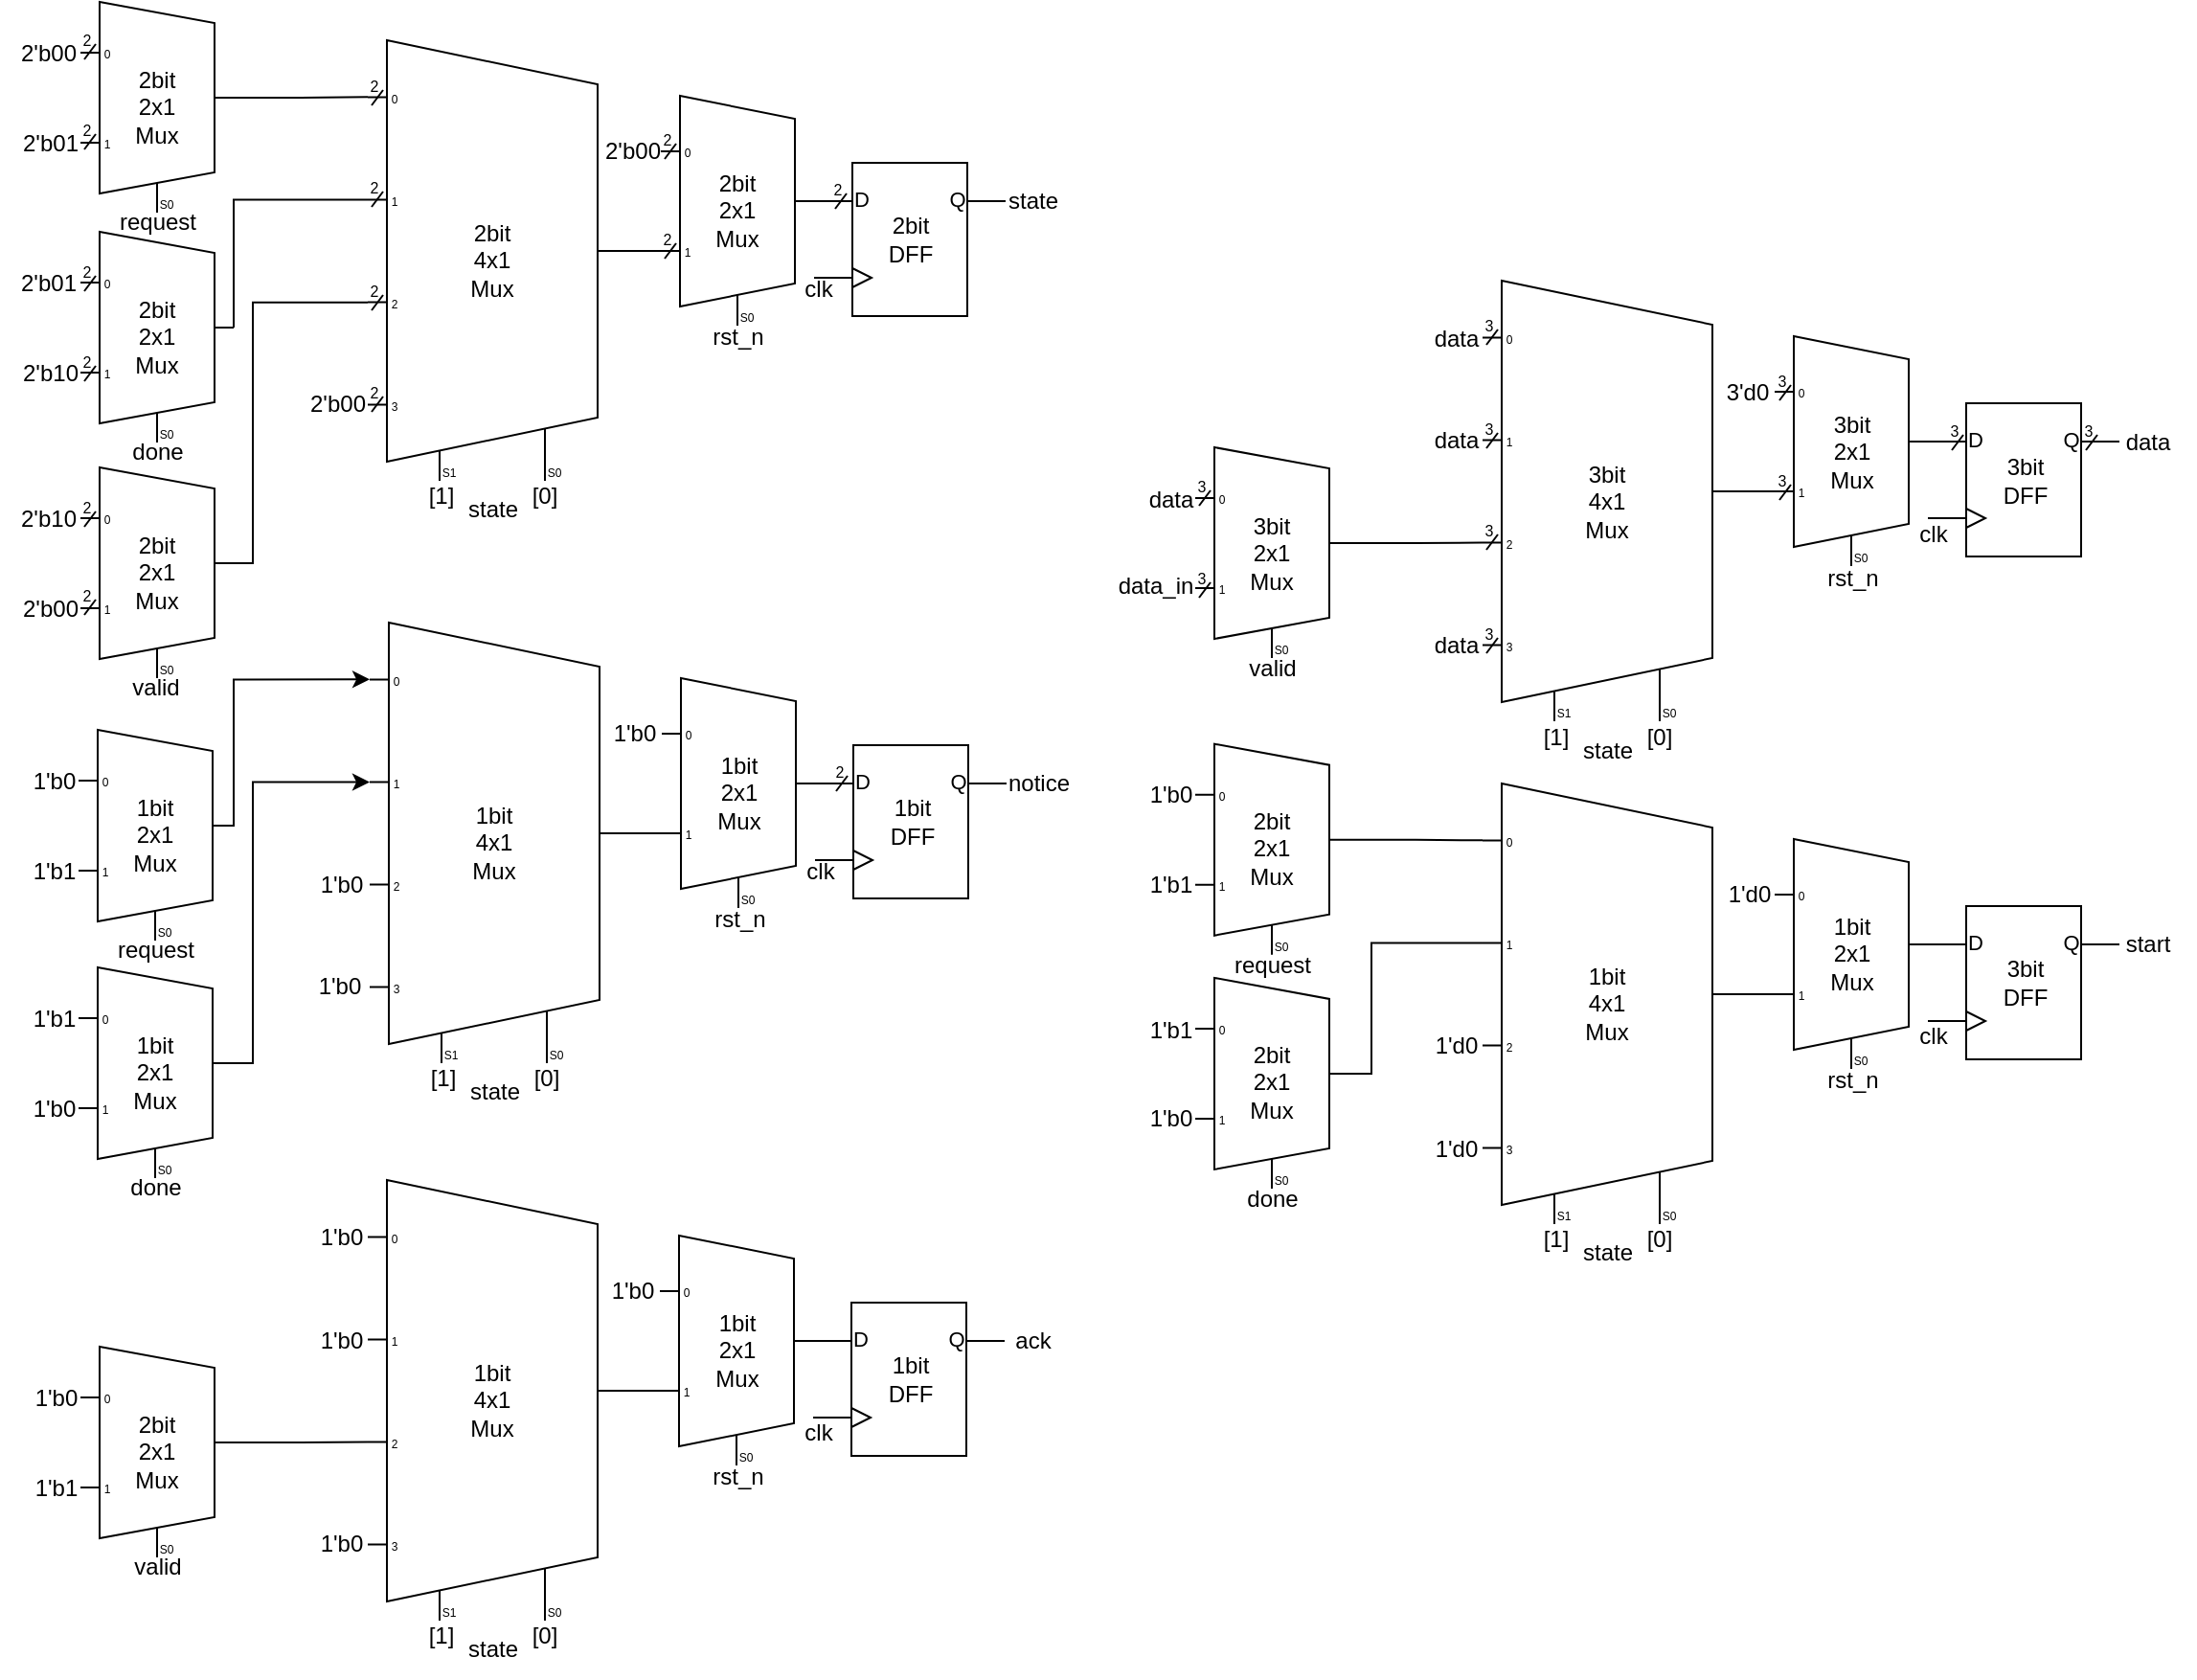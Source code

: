 <mxfile version="24.7.17">
  <diagram name="Page-1" id="IQtUWz2EJgx2wv_o895M">
    <mxGraphModel dx="1434" dy="854" grid="1" gridSize="10" guides="1" tooltips="1" connect="1" arrows="1" fold="1" page="1" pageScale="1" pageWidth="1169" pageHeight="827" math="0" shadow="0">
      <root>
        <mxCell id="0" />
        <mxCell id="1" parent="0" />
        <mxCell id="2OX0B22kOYD27q_Sf0gM-18" value="2bit&lt;div&gt;4x1&lt;/div&gt;&lt;div&gt;Mux&lt;/div&gt;" style="shadow=0;dashed=0;align=center;html=1;strokeWidth=1;shape=mxgraph.electrical.abstract.mux2;whiteSpace=wrap;selectorPins=2;" parent="1" vertex="1">
          <mxGeometry x="350" y="650" width="130" height="230" as="geometry" />
        </mxCell>
        <mxCell id="2OX0B22kOYD27q_Sf0gM-19" value="state" style="text;html=1;align=center;verticalAlign=middle;resizable=0;points=[];autosize=1;strokeColor=none;fillColor=none;" parent="1" vertex="1">
          <mxGeometry x="390" y="880" width="50" height="30" as="geometry" />
        </mxCell>
        <mxCell id="2OX0B22kOYD27q_Sf0gM-20" value="[0]" style="text;html=1;align=center;verticalAlign=middle;resizable=0;points=[];autosize=1;strokeColor=none;fillColor=none;" parent="1" vertex="1">
          <mxGeometry x="422" y="873" width="40" height="30" as="geometry" />
        </mxCell>
        <mxCell id="2OX0B22kOYD27q_Sf0gM-21" value="[1]" style="text;html=1;align=center;verticalAlign=middle;resizable=0;points=[];autosize=1;strokeColor=none;fillColor=none;" parent="1" vertex="1">
          <mxGeometry x="368" y="873" width="40" height="30" as="geometry" />
        </mxCell>
        <mxCell id="2OX0B22kOYD27q_Sf0gM-24" value="2bit&lt;div&gt;2x1&lt;/div&gt;&lt;div&gt;Mux&lt;/div&gt;" style="shadow=0;dashed=0;align=center;html=1;strokeWidth=1;shape=mxgraph.electrical.abstract.mux2;whiteSpace=wrap;selectorPins=1;" parent="1" vertex="1">
          <mxGeometry x="200" y="630" width="80" height="110" as="geometry" />
        </mxCell>
        <mxCell id="2OX0B22kOYD27q_Sf0gM-25" style="edgeStyle=orthogonalEdgeStyle;rounded=0;orthogonalLoop=1;jettySize=auto;html=1;exitX=1;exitY=0.5;exitDx=0;exitDy=-5;exitPerimeter=0;entryX=0;entryY=0.116;entryDx=0;entryDy=3;entryPerimeter=0;endArrow=none;endFill=0;" parent="1" source="2OX0B22kOYD27q_Sf0gM-24" target="2OX0B22kOYD27q_Sf0gM-18" edge="1">
          <mxGeometry relative="1" as="geometry" />
        </mxCell>
        <mxCell id="2OX0B22kOYD27q_Sf0gM-26" value="2&#39;b00" style="text;html=1;align=center;verticalAlign=middle;resizable=0;points=[];autosize=1;strokeColor=none;fillColor=none;" parent="1" vertex="1">
          <mxGeometry x="158" y="642" width="50" height="30" as="geometry" />
        </mxCell>
        <mxCell id="2OX0B22kOYD27q_Sf0gM-27" value="request" style="text;html=1;align=center;verticalAlign=middle;resizable=0;points=[];autosize=1;strokeColor=none;fillColor=none;" parent="1" vertex="1">
          <mxGeometry x="210" y="730" width="60" height="30" as="geometry" />
        </mxCell>
        <mxCell id="2OX0B22kOYD27q_Sf0gM-28" value="2&#39;b01" style="text;html=1;align=center;verticalAlign=middle;resizable=0;points=[];autosize=1;strokeColor=none;fillColor=none;" parent="1" vertex="1">
          <mxGeometry x="159" y="689" width="50" height="30" as="geometry" />
        </mxCell>
        <mxCell id="2OX0B22kOYD27q_Sf0gM-29" value="2&#39;b00" style="text;html=1;align=center;verticalAlign=middle;resizable=0;points=[];autosize=1;strokeColor=none;fillColor=none;" parent="1" vertex="1">
          <mxGeometry x="309" y="825" width="50" height="30" as="geometry" />
        </mxCell>
        <mxCell id="2OX0B22kOYD27q_Sf0gM-30" value="2bit&lt;div&gt;2x1&lt;/div&gt;&lt;div&gt;Mux&lt;/div&gt;" style="shadow=0;dashed=0;align=center;html=1;strokeWidth=1;shape=mxgraph.electrical.abstract.mux2;whiteSpace=wrap;selectorPins=1;" parent="1" vertex="1">
          <mxGeometry x="200" y="750" width="80" height="110" as="geometry" />
        </mxCell>
        <mxCell id="2OX0B22kOYD27q_Sf0gM-31" value="2&#39;b01" style="text;html=1;align=center;verticalAlign=middle;resizable=0;points=[];autosize=1;strokeColor=none;fillColor=none;" parent="1" vertex="1">
          <mxGeometry x="158" y="762" width="50" height="30" as="geometry" />
        </mxCell>
        <mxCell id="2OX0B22kOYD27q_Sf0gM-32" value="done" style="text;html=1;align=center;verticalAlign=middle;resizable=0;points=[];autosize=1;strokeColor=none;fillColor=none;" parent="1" vertex="1">
          <mxGeometry x="215" y="850" width="50" height="30" as="geometry" />
        </mxCell>
        <mxCell id="2OX0B22kOYD27q_Sf0gM-33" value="2&#39;b10" style="text;html=1;align=center;verticalAlign=middle;resizable=0;points=[];autosize=1;strokeColor=none;fillColor=none;" parent="1" vertex="1">
          <mxGeometry x="159" y="809" width="50" height="30" as="geometry" />
        </mxCell>
        <mxCell id="2OX0B22kOYD27q_Sf0gM-34" value="2bit&lt;div&gt;2x1&lt;/div&gt;&lt;div&gt;Mux&lt;/div&gt;" style="shadow=0;dashed=0;align=center;html=1;strokeWidth=1;shape=mxgraph.electrical.abstract.mux2;whiteSpace=wrap;selectorPins=1;" parent="1" vertex="1">
          <mxGeometry x="200" y="873" width="80" height="110" as="geometry" />
        </mxCell>
        <mxCell id="2OX0B22kOYD27q_Sf0gM-35" value="2&#39;b10" style="text;html=1;align=center;verticalAlign=middle;resizable=0;points=[];autosize=1;strokeColor=none;fillColor=none;" parent="1" vertex="1">
          <mxGeometry x="158" y="885" width="50" height="30" as="geometry" />
        </mxCell>
        <mxCell id="2OX0B22kOYD27q_Sf0gM-36" value="valid" style="text;html=1;align=center;verticalAlign=middle;resizable=0;points=[];autosize=1;strokeColor=none;fillColor=none;" parent="1" vertex="1">
          <mxGeometry x="214" y="973" width="50" height="30" as="geometry" />
        </mxCell>
        <mxCell id="2OX0B22kOYD27q_Sf0gM-37" value="2&#39;b00" style="text;html=1;align=center;verticalAlign=middle;resizable=0;points=[];autosize=1;strokeColor=none;fillColor=none;" parent="1" vertex="1">
          <mxGeometry x="159" y="932" width="50" height="30" as="geometry" />
        </mxCell>
        <mxCell id="2OX0B22kOYD27q_Sf0gM-38" style="edgeStyle=orthogonalEdgeStyle;rounded=0;orthogonalLoop=1;jettySize=auto;html=1;exitX=1;exitY=0.5;exitDx=0;exitDy=-5;exitPerimeter=0;entryX=0;entryY=0.582;entryDx=0;entryDy=3;entryPerimeter=0;endArrow=none;endFill=0;" parent="1" source="2OX0B22kOYD27q_Sf0gM-34" target="2OX0B22kOYD27q_Sf0gM-18" edge="1">
          <mxGeometry relative="1" as="geometry">
            <Array as="points">
              <mxPoint x="290" y="923" />
              <mxPoint x="290" y="787" />
            </Array>
          </mxGeometry>
        </mxCell>
        <mxCell id="2OX0B22kOYD27q_Sf0gM-39" style="edgeStyle=orthogonalEdgeStyle;rounded=0;orthogonalLoop=1;jettySize=auto;html=1;exitX=1;exitY=0.5;exitDx=0;exitDy=-5;exitPerimeter=0;entryX=0;entryY=0.349;entryDx=0;entryDy=3;entryPerimeter=0;endArrow=none;endFill=0;" parent="1" source="2OX0B22kOYD27q_Sf0gM-30" target="2OX0B22kOYD27q_Sf0gM-18" edge="1">
          <mxGeometry relative="1" as="geometry">
            <Array as="points">
              <mxPoint x="280" y="733" />
            </Array>
          </mxGeometry>
        </mxCell>
        <mxCell id="2OX0B22kOYD27q_Sf0gM-40" value="2bit&lt;div&gt;2x1&lt;/div&gt;&lt;div&gt;Mux&lt;/div&gt;" style="shadow=0;dashed=0;align=center;html=1;strokeWidth=1;shape=mxgraph.electrical.abstract.mux2;whiteSpace=wrap;" parent="1" vertex="1">
          <mxGeometry x="503" y="679" width="80" height="120" as="geometry" />
        </mxCell>
        <mxCell id="2OX0B22kOYD27q_Sf0gM-42" value="2&#39;b00" style="text;html=1;align=center;verticalAlign=middle;resizable=0;points=[];autosize=1;strokeColor=none;fillColor=none;" parent="1" vertex="1">
          <mxGeometry x="463" y="693" width="50" height="30" as="geometry" />
        </mxCell>
        <mxCell id="2OX0B22kOYD27q_Sf0gM-43" value="rst_n" style="text;html=1;align=center;verticalAlign=middle;resizable=0;points=[];autosize=1;strokeColor=none;fillColor=none;" parent="1" vertex="1">
          <mxGeometry x="518" y="790" width="50" height="30" as="geometry" />
        </mxCell>
        <mxCell id="2OX0B22kOYD27q_Sf0gM-44" value="state" style="text;html=1;align=center;verticalAlign=middle;resizable=0;points=[];autosize=1;strokeColor=none;fillColor=none;" parent="1" vertex="1">
          <mxGeometry x="672" y="719" width="50" height="30" as="geometry" />
        </mxCell>
        <mxCell id="2OX0B22kOYD27q_Sf0gM-45" style="edgeStyle=orthogonalEdgeStyle;rounded=0;orthogonalLoop=1;jettySize=auto;html=1;exitX=1;exitY=0.5;exitDx=0;exitDy=-5;exitPerimeter=0;entryX=0;entryY=0.65;entryDx=0;entryDy=3;entryPerimeter=0;endArrow=none;endFill=0;" parent="1" source="2OX0B22kOYD27q_Sf0gM-18" target="2OX0B22kOYD27q_Sf0gM-40" edge="1">
          <mxGeometry relative="1" as="geometry" />
        </mxCell>
        <mxCell id="2OX0B22kOYD27q_Sf0gM-48" value="" style="group" parent="1" vertex="1" connectable="0">
          <mxGeometry x="188" y="634" width="30" height="30" as="geometry" />
        </mxCell>
        <mxCell id="2OX0B22kOYD27q_Sf0gM-46" value="" style="endArrow=none;html=1;rounded=0;" parent="2OX0B22kOYD27q_Sf0gM-48" edge="1">
          <mxGeometry width="50" height="50" relative="1" as="geometry">
            <mxPoint x="14" y="26" as="sourcePoint" />
            <mxPoint x="20" y="18" as="targetPoint" />
          </mxGeometry>
        </mxCell>
        <mxCell id="2OX0B22kOYD27q_Sf0gM-47" value="&lt;font style=&quot;font-size: 8px;&quot;&gt;2&lt;/font&gt;" style="text;html=1;align=center;verticalAlign=middle;resizable=1;points=[];autosize=1;strokeColor=none;fillColor=none;movable=1;rotatable=1;deletable=1;editable=1;locked=0;connectable=1;" parent="2OX0B22kOYD27q_Sf0gM-48" vertex="1">
          <mxGeometry width="30" height="30" as="geometry" />
        </mxCell>
        <mxCell id="2OX0B22kOYD27q_Sf0gM-49" value="" style="group" parent="1" vertex="1" connectable="0">
          <mxGeometry x="188" y="681" width="30" height="30" as="geometry" />
        </mxCell>
        <mxCell id="2OX0B22kOYD27q_Sf0gM-50" value="" style="endArrow=none;html=1;rounded=0;" parent="2OX0B22kOYD27q_Sf0gM-49" edge="1">
          <mxGeometry width="50" height="50" relative="1" as="geometry">
            <mxPoint x="14" y="26" as="sourcePoint" />
            <mxPoint x="20" y="18" as="targetPoint" />
          </mxGeometry>
        </mxCell>
        <mxCell id="2OX0B22kOYD27q_Sf0gM-51" value="&lt;font style=&quot;font-size: 8px;&quot;&gt;2&lt;/font&gt;" style="text;html=1;align=center;verticalAlign=middle;resizable=1;points=[];autosize=1;strokeColor=none;fillColor=none;movable=1;rotatable=1;deletable=1;editable=1;locked=0;connectable=1;" parent="2OX0B22kOYD27q_Sf0gM-49" vertex="1">
          <mxGeometry width="30" height="30" as="geometry" />
        </mxCell>
        <mxCell id="2OX0B22kOYD27q_Sf0gM-52" value="" style="group" parent="1" vertex="1" connectable="0">
          <mxGeometry x="188" y="755" width="30" height="30" as="geometry" />
        </mxCell>
        <mxCell id="2OX0B22kOYD27q_Sf0gM-53" value="" style="endArrow=none;html=1;rounded=0;" parent="2OX0B22kOYD27q_Sf0gM-52" edge="1">
          <mxGeometry width="50" height="50" relative="1" as="geometry">
            <mxPoint x="14" y="26" as="sourcePoint" />
            <mxPoint x="20" y="18" as="targetPoint" />
          </mxGeometry>
        </mxCell>
        <mxCell id="2OX0B22kOYD27q_Sf0gM-54" value="&lt;font style=&quot;font-size: 8px;&quot;&gt;2&lt;/font&gt;" style="text;html=1;align=center;verticalAlign=middle;resizable=1;points=[];autosize=1;strokeColor=none;fillColor=none;movable=1;rotatable=1;deletable=1;editable=1;locked=0;connectable=1;" parent="2OX0B22kOYD27q_Sf0gM-52" vertex="1">
          <mxGeometry width="30" height="30" as="geometry" />
        </mxCell>
        <mxCell id="2OX0B22kOYD27q_Sf0gM-55" value="" style="group" parent="1" vertex="1" connectable="0">
          <mxGeometry x="188" y="802" width="40" height="40" as="geometry" />
        </mxCell>
        <mxCell id="2OX0B22kOYD27q_Sf0gM-56" value="" style="endArrow=none;html=1;rounded=0;" parent="2OX0B22kOYD27q_Sf0gM-55" edge="1">
          <mxGeometry width="50" height="50" relative="1" as="geometry">
            <mxPoint x="14" y="26" as="sourcePoint" />
            <mxPoint x="20" y="18" as="targetPoint" />
          </mxGeometry>
        </mxCell>
        <mxCell id="2OX0B22kOYD27q_Sf0gM-57" value="&lt;font style=&quot;font-size: 8px;&quot;&gt;2&lt;/font&gt;" style="text;html=1;align=center;verticalAlign=middle;resizable=1;points=[];autosize=1;strokeColor=none;fillColor=none;movable=1;rotatable=1;deletable=1;editable=1;locked=0;connectable=1;" parent="2OX0B22kOYD27q_Sf0gM-55" vertex="1">
          <mxGeometry width="30" height="30" as="geometry" />
        </mxCell>
        <mxCell id="2OX0B22kOYD27q_Sf0gM-58" value="" style="group" parent="1" vertex="1" connectable="0">
          <mxGeometry x="188" y="878" width="30" height="30" as="geometry" />
        </mxCell>
        <mxCell id="2OX0B22kOYD27q_Sf0gM-59" value="" style="endArrow=none;html=1;rounded=0;" parent="2OX0B22kOYD27q_Sf0gM-58" edge="1">
          <mxGeometry width="50" height="50" relative="1" as="geometry">
            <mxPoint x="14" y="26" as="sourcePoint" />
            <mxPoint x="20" y="18" as="targetPoint" />
          </mxGeometry>
        </mxCell>
        <mxCell id="2OX0B22kOYD27q_Sf0gM-60" value="&lt;font style=&quot;font-size: 8px;&quot;&gt;2&lt;/font&gt;" style="text;html=1;align=center;verticalAlign=middle;resizable=1;points=[];autosize=1;strokeColor=none;fillColor=none;movable=1;rotatable=1;deletable=1;editable=1;locked=0;connectable=1;" parent="2OX0B22kOYD27q_Sf0gM-58" vertex="1">
          <mxGeometry width="30" height="30" as="geometry" />
        </mxCell>
        <mxCell id="2OX0B22kOYD27q_Sf0gM-61" value="" style="group" parent="1" vertex="1" connectable="0">
          <mxGeometry x="188" y="924" width="30" height="30" as="geometry" />
        </mxCell>
        <mxCell id="2OX0B22kOYD27q_Sf0gM-62" value="" style="endArrow=none;html=1;rounded=0;" parent="2OX0B22kOYD27q_Sf0gM-61" edge="1">
          <mxGeometry width="50" height="50" relative="1" as="geometry">
            <mxPoint x="14" y="26" as="sourcePoint" />
            <mxPoint x="20" y="18" as="targetPoint" />
          </mxGeometry>
        </mxCell>
        <mxCell id="2OX0B22kOYD27q_Sf0gM-63" value="&lt;font style=&quot;font-size: 8px;&quot;&gt;2&lt;/font&gt;" style="text;html=1;align=center;verticalAlign=middle;resizable=1;points=[];autosize=1;strokeColor=none;fillColor=none;movable=1;rotatable=1;deletable=1;editable=1;locked=0;connectable=1;" parent="2OX0B22kOYD27q_Sf0gM-61" vertex="1">
          <mxGeometry width="30" height="30" as="geometry" />
        </mxCell>
        <mxCell id="2OX0B22kOYD27q_Sf0gM-64" value="" style="group" parent="1" vertex="1" connectable="0">
          <mxGeometry x="338" y="658" width="30" height="30" as="geometry" />
        </mxCell>
        <mxCell id="2OX0B22kOYD27q_Sf0gM-65" value="" style="endArrow=none;html=1;rounded=0;" parent="2OX0B22kOYD27q_Sf0gM-64" edge="1">
          <mxGeometry width="50" height="50" relative="1" as="geometry">
            <mxPoint x="14" y="26" as="sourcePoint" />
            <mxPoint x="20" y="18" as="targetPoint" />
          </mxGeometry>
        </mxCell>
        <mxCell id="2OX0B22kOYD27q_Sf0gM-66" value="&lt;font style=&quot;font-size: 8px;&quot;&gt;2&lt;/font&gt;" style="text;html=1;align=center;verticalAlign=middle;resizable=1;points=[];autosize=1;strokeColor=none;fillColor=none;movable=1;rotatable=1;deletable=1;editable=1;locked=0;connectable=1;" parent="2OX0B22kOYD27q_Sf0gM-64" vertex="1">
          <mxGeometry width="30" height="30" as="geometry" />
        </mxCell>
        <mxCell id="2OX0B22kOYD27q_Sf0gM-67" value="" style="group" parent="1" vertex="1" connectable="0">
          <mxGeometry x="338" y="711" width="30" height="30" as="geometry" />
        </mxCell>
        <mxCell id="2OX0B22kOYD27q_Sf0gM-68" value="" style="endArrow=none;html=1;rounded=0;" parent="2OX0B22kOYD27q_Sf0gM-67" edge="1">
          <mxGeometry width="50" height="50" relative="1" as="geometry">
            <mxPoint x="14" y="26" as="sourcePoint" />
            <mxPoint x="20" y="18" as="targetPoint" />
          </mxGeometry>
        </mxCell>
        <mxCell id="2OX0B22kOYD27q_Sf0gM-69" value="&lt;font style=&quot;font-size: 8px;&quot;&gt;2&lt;/font&gt;" style="text;html=1;align=center;verticalAlign=middle;resizable=1;points=[];autosize=1;strokeColor=none;fillColor=none;movable=1;rotatable=1;deletable=1;editable=1;locked=0;connectable=1;" parent="2OX0B22kOYD27q_Sf0gM-67" vertex="1">
          <mxGeometry width="30" height="30" as="geometry" />
        </mxCell>
        <mxCell id="2OX0B22kOYD27q_Sf0gM-70" value="" style="group" parent="1" vertex="1" connectable="0">
          <mxGeometry x="338" y="765" width="30" height="30" as="geometry" />
        </mxCell>
        <mxCell id="2OX0B22kOYD27q_Sf0gM-71" value="" style="endArrow=none;html=1;rounded=0;" parent="2OX0B22kOYD27q_Sf0gM-70" edge="1">
          <mxGeometry width="50" height="50" relative="1" as="geometry">
            <mxPoint x="14" y="26" as="sourcePoint" />
            <mxPoint x="20" y="18" as="targetPoint" />
          </mxGeometry>
        </mxCell>
        <mxCell id="2OX0B22kOYD27q_Sf0gM-72" value="&lt;font style=&quot;font-size: 8px;&quot;&gt;2&lt;/font&gt;" style="text;html=1;align=center;verticalAlign=middle;resizable=1;points=[];autosize=1;strokeColor=none;fillColor=none;movable=1;rotatable=1;deletable=1;editable=1;locked=0;connectable=1;" parent="2OX0B22kOYD27q_Sf0gM-70" vertex="1">
          <mxGeometry width="30" height="30" as="geometry" />
        </mxCell>
        <mxCell id="2OX0B22kOYD27q_Sf0gM-73" value="" style="group" parent="1" vertex="1" connectable="0">
          <mxGeometry x="338" y="818" width="30" height="30" as="geometry" />
        </mxCell>
        <mxCell id="2OX0B22kOYD27q_Sf0gM-74" value="" style="endArrow=none;html=1;rounded=0;" parent="2OX0B22kOYD27q_Sf0gM-73" edge="1">
          <mxGeometry width="50" height="50" relative="1" as="geometry">
            <mxPoint x="14" y="26" as="sourcePoint" />
            <mxPoint x="20" y="18" as="targetPoint" />
          </mxGeometry>
        </mxCell>
        <mxCell id="2OX0B22kOYD27q_Sf0gM-75" value="&lt;font style=&quot;font-size: 8px;&quot;&gt;2&lt;/font&gt;" style="text;html=1;align=center;verticalAlign=middle;resizable=1;points=[];autosize=1;strokeColor=none;fillColor=none;movable=1;rotatable=1;deletable=1;editable=1;locked=0;connectable=1;" parent="2OX0B22kOYD27q_Sf0gM-73" vertex="1">
          <mxGeometry width="30" height="30" as="geometry" />
        </mxCell>
        <mxCell id="2OX0B22kOYD27q_Sf0gM-76" value="" style="group" parent="1" vertex="1" connectable="0">
          <mxGeometry x="491" y="738" width="30" height="30" as="geometry" />
        </mxCell>
        <mxCell id="2OX0B22kOYD27q_Sf0gM-77" value="" style="endArrow=none;html=1;rounded=0;" parent="2OX0B22kOYD27q_Sf0gM-76" edge="1">
          <mxGeometry width="50" height="50" relative="1" as="geometry">
            <mxPoint x="14" y="26" as="sourcePoint" />
            <mxPoint x="20" y="18" as="targetPoint" />
          </mxGeometry>
        </mxCell>
        <mxCell id="2OX0B22kOYD27q_Sf0gM-78" value="&lt;font style=&quot;font-size: 8px;&quot;&gt;2&lt;/font&gt;" style="text;html=1;align=center;verticalAlign=middle;resizable=1;points=[];autosize=1;strokeColor=none;fillColor=none;movable=1;rotatable=1;deletable=1;editable=1;locked=0;connectable=1;" parent="2OX0B22kOYD27q_Sf0gM-76" vertex="1">
          <mxGeometry width="30" height="30" as="geometry" />
        </mxCell>
        <mxCell id="2OX0B22kOYD27q_Sf0gM-79" value="" style="group" parent="1" vertex="1" connectable="0">
          <mxGeometry x="491" y="686" width="30" height="30" as="geometry" />
        </mxCell>
        <mxCell id="2OX0B22kOYD27q_Sf0gM-80" value="" style="endArrow=none;html=1;rounded=0;" parent="2OX0B22kOYD27q_Sf0gM-79" edge="1">
          <mxGeometry width="50" height="50" relative="1" as="geometry">
            <mxPoint x="14" y="26" as="sourcePoint" />
            <mxPoint x="20" y="18" as="targetPoint" />
          </mxGeometry>
        </mxCell>
        <mxCell id="2OX0B22kOYD27q_Sf0gM-81" value="&lt;font style=&quot;font-size: 8px;&quot;&gt;2&lt;/font&gt;" style="text;html=1;align=center;verticalAlign=middle;resizable=1;points=[];autosize=1;strokeColor=none;fillColor=none;movable=1;rotatable=1;deletable=1;editable=1;locked=0;connectable=1;" parent="2OX0B22kOYD27q_Sf0gM-79" vertex="1">
          <mxGeometry width="30" height="30" as="geometry" />
        </mxCell>
        <mxCell id="2OX0B22kOYD27q_Sf0gM-82" value="" style="group" parent="1" vertex="1" connectable="0">
          <mxGeometry x="580" y="712" width="30" height="30" as="geometry" />
        </mxCell>
        <mxCell id="2OX0B22kOYD27q_Sf0gM-83" value="" style="endArrow=none;html=1;rounded=0;" parent="2OX0B22kOYD27q_Sf0gM-82" edge="1">
          <mxGeometry width="50" height="50" relative="1" as="geometry">
            <mxPoint x="14" y="26" as="sourcePoint" />
            <mxPoint x="20" y="18" as="targetPoint" />
          </mxGeometry>
        </mxCell>
        <mxCell id="2OX0B22kOYD27q_Sf0gM-84" value="&lt;font style=&quot;font-size: 8px;&quot;&gt;2&lt;/font&gt;" style="text;html=1;align=center;verticalAlign=middle;resizable=1;points=[];autosize=1;strokeColor=none;fillColor=none;movable=1;rotatable=1;deletable=1;editable=1;locked=0;connectable=1;" parent="2OX0B22kOYD27q_Sf0gM-82" vertex="1">
          <mxGeometry width="30" height="30" as="geometry" />
        </mxCell>
        <mxCell id="2OX0B22kOYD27q_Sf0gM-85" value="1bit&lt;div&gt;2x1&lt;/div&gt;&lt;div&gt;Mux&lt;/div&gt;" style="shadow=0;dashed=0;align=center;html=1;strokeWidth=1;shape=mxgraph.electrical.abstract.mux2;whiteSpace=wrap;selectorPins=1;" parent="1" vertex="1">
          <mxGeometry x="199" y="1010" width="80" height="110" as="geometry" />
        </mxCell>
        <mxCell id="2OX0B22kOYD27q_Sf0gM-86" value="request" style="text;html=1;align=center;verticalAlign=middle;resizable=0;points=[];autosize=1;strokeColor=none;fillColor=none;" parent="1" vertex="1">
          <mxGeometry x="209" y="1110" width="60" height="30" as="geometry" />
        </mxCell>
        <mxCell id="2OX0B22kOYD27q_Sf0gM-88" value="" style="verticalLabelPosition=bottom;shadow=0;dashed=0;align=center;html=1;verticalAlign=top;shape=stencil(rVXBjoMgEP0ajruxENteN269N9kfQEsrKQJBatu/XxCbFC3K1k30wBuc92aYhwBlTYUlATDBjSSlBugbQNhiRXHBDAxNpHLgNnFLjmviEPMmP/fu65xR+ZEzId2eRitxJld60P3HlFdEUe2iV4etki4j2oHky6D2QVkpODc6qOCNF3mKm+SYcj2UYjNLQ1ITTZRDe8U3b3XvV58wdQCA+V+odm9Qbd6j2kdQrSKrQplBQt1FWYHL80mJCz+8FKjsbIxGoT/Ita9oWP2EngAryo5CkQk5R8qYm7GJpkpsp28UeIRr0ZLQiYVE+xkY5SRYdlyKKRHr5SLiUvgitstb0Tt7US8GlaSTDnotA/1/P2d8bPDA1JmLdm5eNblZj2FGT9zRlYRb1z+uVO+qa5/2FUJrUfsmTP0TmBEeyb2P4t7EcXftGhm9Q91PqQN+AQ==);" parent="1" vertex="1">
          <mxGeometry x="583" y="714" width="100" height="80" as="geometry" />
        </mxCell>
        <mxCell id="2OX0B22kOYD27q_Sf0gM-89" value="clk" style="text;html=1;align=center;verticalAlign=middle;resizable=0;points=[];autosize=1;strokeColor=none;fillColor=none;fontFamily=Helvetica;fontSize=12;fontColor=default;" parent="1" vertex="1">
          <mxGeometry x="565" y="765" width="40" height="30" as="geometry" />
        </mxCell>
        <mxCell id="2OX0B22kOYD27q_Sf0gM-90" value="1bit&lt;div&gt;4x1&lt;/div&gt;&lt;div&gt;Mux&lt;/div&gt;" style="shadow=0;dashed=0;align=center;html=1;strokeWidth=1;shape=mxgraph.electrical.abstract.mux2;whiteSpace=wrap;selectorPins=2;" parent="1" vertex="1">
          <mxGeometry x="351" y="954" width="130" height="230" as="geometry" />
        </mxCell>
        <mxCell id="2OX0B22kOYD27q_Sf0gM-91" value="state" style="text;html=1;align=center;verticalAlign=middle;resizable=0;points=[];autosize=1;strokeColor=none;fillColor=none;" parent="1" vertex="1">
          <mxGeometry x="391" y="1184" width="50" height="30" as="geometry" />
        </mxCell>
        <mxCell id="2OX0B22kOYD27q_Sf0gM-92" value="[0]" style="text;html=1;align=center;verticalAlign=middle;resizable=0;points=[];autosize=1;strokeColor=none;fillColor=none;" parent="1" vertex="1">
          <mxGeometry x="423" y="1177" width="40" height="30" as="geometry" />
        </mxCell>
        <mxCell id="2OX0B22kOYD27q_Sf0gM-93" value="[1]" style="text;html=1;align=center;verticalAlign=middle;resizable=0;points=[];autosize=1;strokeColor=none;fillColor=none;" parent="1" vertex="1">
          <mxGeometry x="369" y="1177" width="40" height="30" as="geometry" />
        </mxCell>
        <mxCell id="2OX0B22kOYD27q_Sf0gM-95" value="1&#39;b0" style="text;html=1;align=center;verticalAlign=middle;resizable=0;points=[];autosize=1;strokeColor=none;fillColor=none;" parent="1" vertex="1">
          <mxGeometry x="310" y="1129" width="50" height="30" as="geometry" />
        </mxCell>
        <mxCell id="2OX0B22kOYD27q_Sf0gM-113" value="1&#39;b1" style="text;html=1;align=center;verticalAlign=middle;resizable=0;points=[];autosize=1;strokeColor=none;fillColor=none;fontFamily=Helvetica;fontSize=12;fontColor=default;" parent="1" vertex="1">
          <mxGeometry x="161" y="1069" width="50" height="30" as="geometry" />
        </mxCell>
        <mxCell id="2OX0B22kOYD27q_Sf0gM-114" value="1&#39;b0" style="text;html=1;align=center;verticalAlign=middle;resizable=0;points=[];autosize=1;strokeColor=none;fillColor=none;fontFamily=Helvetica;fontSize=12;fontColor=default;" parent="1" vertex="1">
          <mxGeometry x="161" y="1022" width="50" height="30" as="geometry" />
        </mxCell>
        <mxCell id="2OX0B22kOYD27q_Sf0gM-115" value="1&#39;b0" style="text;html=1;align=center;verticalAlign=middle;resizable=0;points=[];autosize=1;strokeColor=none;fillColor=none;" parent="1" vertex="1">
          <mxGeometry x="311" y="1076" width="50" height="30" as="geometry" />
        </mxCell>
        <mxCell id="2OX0B22kOYD27q_Sf0gM-116" value="1bit&lt;div&gt;2x1&lt;/div&gt;&lt;div&gt;Mux&lt;/div&gt;" style="shadow=0;dashed=0;align=center;html=1;strokeWidth=1;shape=mxgraph.electrical.abstract.mux2;whiteSpace=wrap;selectorPins=1;" parent="1" vertex="1">
          <mxGeometry x="199" y="1134" width="80" height="110" as="geometry" />
        </mxCell>
        <mxCell id="2OX0B22kOYD27q_Sf0gM-117" value="done" style="text;html=1;align=center;verticalAlign=middle;resizable=0;points=[];autosize=1;strokeColor=none;fillColor=none;" parent="1" vertex="1">
          <mxGeometry x="214" y="1234" width="50" height="30" as="geometry" />
        </mxCell>
        <mxCell id="2OX0B22kOYD27q_Sf0gM-118" value="1&#39;b0" style="text;html=1;align=center;verticalAlign=middle;resizable=0;points=[];autosize=1;strokeColor=none;fillColor=none;fontFamily=Helvetica;fontSize=12;fontColor=default;" parent="1" vertex="1">
          <mxGeometry x="161" y="1193" width="50" height="30" as="geometry" />
        </mxCell>
        <mxCell id="2OX0B22kOYD27q_Sf0gM-119" value="1&#39;b1" style="text;html=1;align=center;verticalAlign=middle;resizable=0;points=[];autosize=1;strokeColor=none;fillColor=none;fontFamily=Helvetica;fontSize=12;fontColor=default;" parent="1" vertex="1">
          <mxGeometry x="161" y="1146" width="50" height="30" as="geometry" />
        </mxCell>
        <mxCell id="2OX0B22kOYD27q_Sf0gM-120" style="edgeStyle=orthogonalEdgeStyle;rounded=0;orthogonalLoop=1;jettySize=auto;html=1;exitX=1;exitY=0.5;exitDx=0;exitDy=-5;exitPerimeter=0;entryX=0;entryY=0.116;entryDx=0;entryDy=3;entryPerimeter=0;fontFamily=Helvetica;fontSize=12;fontColor=default;" parent="1" source="2OX0B22kOYD27q_Sf0gM-85" target="2OX0B22kOYD27q_Sf0gM-90" edge="1">
          <mxGeometry relative="1" as="geometry">
            <Array as="points">
              <mxPoint x="280" y="1060" />
              <mxPoint x="280" y="984" />
            </Array>
          </mxGeometry>
        </mxCell>
        <mxCell id="2OX0B22kOYD27q_Sf0gM-121" style="edgeStyle=orthogonalEdgeStyle;rounded=0;orthogonalLoop=1;jettySize=auto;html=1;exitX=1;exitY=0.5;exitDx=0;exitDy=-5;exitPerimeter=0;entryX=0;entryY=0.349;entryDx=0;entryDy=3;entryPerimeter=0;fontFamily=Helvetica;fontSize=12;fontColor=default;" parent="1" source="2OX0B22kOYD27q_Sf0gM-116" target="2OX0B22kOYD27q_Sf0gM-90" edge="1">
          <mxGeometry relative="1" as="geometry">
            <Array as="points">
              <mxPoint x="290" y="1184" />
              <mxPoint x="290" y="1037" />
            </Array>
          </mxGeometry>
        </mxCell>
        <mxCell id="2OX0B22kOYD27q_Sf0gM-122" value="1bit&lt;div&gt;2x1&lt;/div&gt;&lt;div&gt;Mux&lt;/div&gt;" style="shadow=0;dashed=0;align=center;html=1;strokeWidth=1;shape=mxgraph.electrical.abstract.mux2;whiteSpace=wrap;" parent="1" vertex="1">
          <mxGeometry x="503.5" y="983" width="80" height="120" as="geometry" />
        </mxCell>
        <mxCell id="2OX0B22kOYD27q_Sf0gM-123" value="1&#39;b0" style="text;html=1;align=center;verticalAlign=middle;resizable=0;points=[];autosize=1;strokeColor=none;fillColor=none;" parent="1" vertex="1">
          <mxGeometry x="463.5" y="997" width="50" height="30" as="geometry" />
        </mxCell>
        <mxCell id="2OX0B22kOYD27q_Sf0gM-124" value="rst_n" style="text;html=1;align=center;verticalAlign=middle;resizable=0;points=[];autosize=1;strokeColor=none;fillColor=none;" parent="1" vertex="1">
          <mxGeometry x="518.5" y="1094" width="50" height="30" as="geometry" />
        </mxCell>
        <mxCell id="2OX0B22kOYD27q_Sf0gM-125" value="notice" style="text;html=1;align=center;verticalAlign=middle;resizable=0;points=[];autosize=1;strokeColor=none;fillColor=none;" parent="1" vertex="1">
          <mxGeometry x="669.5" y="1023" width="60" height="30" as="geometry" />
        </mxCell>
        <mxCell id="2OX0B22kOYD27q_Sf0gM-126" style="edgeStyle=orthogonalEdgeStyle;rounded=0;orthogonalLoop=1;jettySize=auto;html=1;exitX=1;exitY=0.5;exitDx=0;exitDy=-5;exitPerimeter=0;entryX=0;entryY=0.65;entryDx=0;entryDy=3;entryPerimeter=0;endArrow=none;endFill=0;" parent="1" target="2OX0B22kOYD27q_Sf0gM-122" edge="1">
          <mxGeometry relative="1" as="geometry">
            <mxPoint x="480.5" y="1064" as="sourcePoint" />
          </mxGeometry>
        </mxCell>
        <mxCell id="2OX0B22kOYD27q_Sf0gM-133" value="" style="group" parent="1" vertex="1" connectable="0">
          <mxGeometry x="580.5" y="1016" width="30" height="30" as="geometry" />
        </mxCell>
        <mxCell id="2OX0B22kOYD27q_Sf0gM-134" value="" style="endArrow=none;html=1;rounded=0;" parent="2OX0B22kOYD27q_Sf0gM-133" edge="1">
          <mxGeometry width="50" height="50" relative="1" as="geometry">
            <mxPoint x="14" y="26" as="sourcePoint" />
            <mxPoint x="20" y="18" as="targetPoint" />
          </mxGeometry>
        </mxCell>
        <mxCell id="2OX0B22kOYD27q_Sf0gM-135" value="&lt;font style=&quot;font-size: 8px;&quot;&gt;2&lt;/font&gt;" style="text;html=1;align=center;verticalAlign=middle;resizable=1;points=[];autosize=1;strokeColor=none;fillColor=none;movable=1;rotatable=1;deletable=1;editable=1;locked=0;connectable=1;" parent="2OX0B22kOYD27q_Sf0gM-133" vertex="1">
          <mxGeometry width="30" height="30" as="geometry" />
        </mxCell>
        <mxCell id="2OX0B22kOYD27q_Sf0gM-136" value="" style="verticalLabelPosition=bottom;shadow=0;dashed=0;align=center;html=1;verticalAlign=top;shape=stencil(rVXBjoMgEP0ajruxENteN269N9kfQEsrKQJBatu/XxCbFC3K1k30wBuc92aYhwBlTYUlATDBjSSlBugbQNhiRXHBDAxNpHLgNnFLjmviEPMmP/fu65xR+ZEzId2eRitxJld60P3HlFdEUe2iV4etki4j2oHky6D2QVkpODc6qOCNF3mKm+SYcj2UYjNLQ1ITTZRDe8U3b3XvV58wdQCA+V+odm9Qbd6j2kdQrSKrQplBQt1FWYHL80mJCz+8FKjsbIxGoT/Ita9oWP2EngAryo5CkQk5R8qYm7GJpkpsp28UeIRr0ZLQiYVE+xkY5SRYdlyKKRHr5SLiUvgitstb0Tt7US8GlaSTDnotA/1/P2d8bPDA1JmLdm5eNblZj2FGT9zRlYRb1z+uVO+qa5/2FUJrUfsmTP0TmBEeyb2P4t7EcXftGhm9Q91PqQN+AQ==);" parent="1" vertex="1">
          <mxGeometry x="583.5" y="1018" width="100" height="80" as="geometry" />
        </mxCell>
        <mxCell id="2OX0B22kOYD27q_Sf0gM-137" value="clk" style="text;html=1;align=center;verticalAlign=middle;resizable=0;points=[];autosize=1;strokeColor=none;fillColor=none;fontFamily=Helvetica;fontSize=12;fontColor=default;" parent="1" vertex="1">
          <mxGeometry x="565.5" y="1069" width="40" height="30" as="geometry" />
        </mxCell>
        <mxCell id="2OX0B22kOYD27q_Sf0gM-138" value="2bit&lt;div&gt;DFF&lt;/div&gt;" style="text;html=1;align=center;verticalAlign=middle;resizable=0;points=[];autosize=1;strokeColor=none;fillColor=none;fontFamily=Helvetica;fontSize=12;fontColor=default;" parent="1" vertex="1">
          <mxGeometry x="608" y="734" width="50" height="40" as="geometry" />
        </mxCell>
        <mxCell id="2OX0B22kOYD27q_Sf0gM-140" value="1bit&lt;div&gt;DFF&lt;/div&gt;" style="text;html=1;align=center;verticalAlign=middle;resizable=0;points=[];autosize=1;strokeColor=none;fillColor=none;fontFamily=Helvetica;fontSize=12;fontColor=default;" parent="1" vertex="1">
          <mxGeometry x="608.5" y="1038" width="50" height="40" as="geometry" />
        </mxCell>
        <mxCell id="2OX0B22kOYD27q_Sf0gM-144" value="1bit&lt;div&gt;4x1&lt;/div&gt;&lt;div&gt;Mux&lt;/div&gt;" style="shadow=0;dashed=0;align=center;html=1;strokeWidth=1;shape=mxgraph.electrical.abstract.mux2;whiteSpace=wrap;selectorPins=2;" parent="1" vertex="1">
          <mxGeometry x="350" y="1245" width="130" height="230" as="geometry" />
        </mxCell>
        <mxCell id="2OX0B22kOYD27q_Sf0gM-145" value="state" style="text;html=1;align=center;verticalAlign=middle;resizable=0;points=[];autosize=1;strokeColor=none;fillColor=none;" parent="1" vertex="1">
          <mxGeometry x="390" y="1475" width="50" height="30" as="geometry" />
        </mxCell>
        <mxCell id="2OX0B22kOYD27q_Sf0gM-146" value="[0]" style="text;html=1;align=center;verticalAlign=middle;resizable=0;points=[];autosize=1;strokeColor=none;fillColor=none;" parent="1" vertex="1">
          <mxGeometry x="422" y="1468" width="40" height="30" as="geometry" />
        </mxCell>
        <mxCell id="2OX0B22kOYD27q_Sf0gM-147" value="[1]" style="text;html=1;align=center;verticalAlign=middle;resizable=0;points=[];autosize=1;strokeColor=none;fillColor=none;" parent="1" vertex="1">
          <mxGeometry x="368" y="1468" width="40" height="30" as="geometry" />
        </mxCell>
        <mxCell id="2OX0B22kOYD27q_Sf0gM-148" value="1&#39;b0" style="text;html=1;align=center;verticalAlign=middle;resizable=0;points=[];autosize=1;strokeColor=none;fillColor=none;" parent="1" vertex="1">
          <mxGeometry x="311" y="1420" width="50" height="30" as="geometry" />
        </mxCell>
        <mxCell id="2OX0B22kOYD27q_Sf0gM-152" value="2bit&lt;div&gt;2x1&lt;/div&gt;&lt;div&gt;Mux&lt;/div&gt;" style="shadow=0;dashed=0;align=center;html=1;strokeWidth=1;shape=mxgraph.electrical.abstract.mux2;whiteSpace=wrap;selectorPins=1;" parent="1" vertex="1">
          <mxGeometry x="200" y="1332" width="80" height="110" as="geometry" />
        </mxCell>
        <mxCell id="2OX0B22kOYD27q_Sf0gM-153" value="valid" style="text;html=1;align=center;verticalAlign=middle;resizable=0;points=[];autosize=1;strokeColor=none;fillColor=none;" parent="1" vertex="1">
          <mxGeometry x="215" y="1432.2" width="50" height="30" as="geometry" />
        </mxCell>
        <mxCell id="2OX0B22kOYD27q_Sf0gM-154" value="1&#39;b1" style="text;html=1;align=center;verticalAlign=middle;resizable=0;points=[];autosize=1;strokeColor=none;fillColor=none;fontFamily=Helvetica;fontSize=12;fontColor=default;" parent="1" vertex="1">
          <mxGeometry x="162" y="1391.2" width="50" height="30" as="geometry" />
        </mxCell>
        <mxCell id="2OX0B22kOYD27q_Sf0gM-155" value="1&#39;b0" style="text;html=1;align=center;verticalAlign=middle;resizable=0;points=[];autosize=1;strokeColor=none;fillColor=none;fontFamily=Helvetica;fontSize=12;fontColor=default;" parent="1" vertex="1">
          <mxGeometry x="162" y="1344.2" width="50" height="30" as="geometry" />
        </mxCell>
        <mxCell id="2OX0B22kOYD27q_Sf0gM-158" value="1bit&lt;div&gt;2x1&lt;/div&gt;&lt;div&gt;Mux&lt;/div&gt;" style="shadow=0;dashed=0;align=center;html=1;strokeWidth=1;shape=mxgraph.electrical.abstract.mux2;whiteSpace=wrap;" parent="1" vertex="1">
          <mxGeometry x="502.5" y="1274" width="80" height="120" as="geometry" />
        </mxCell>
        <mxCell id="2OX0B22kOYD27q_Sf0gM-159" value="1&#39;b0" style="text;html=1;align=center;verticalAlign=middle;resizable=0;points=[];autosize=1;strokeColor=none;fillColor=none;" parent="1" vertex="1">
          <mxGeometry x="462.5" y="1288" width="50" height="30" as="geometry" />
        </mxCell>
        <mxCell id="2OX0B22kOYD27q_Sf0gM-160" value="rst_n" style="text;html=1;align=center;verticalAlign=middle;resizable=0;points=[];autosize=1;strokeColor=none;fillColor=none;" parent="1" vertex="1">
          <mxGeometry x="517.5" y="1385" width="50" height="30" as="geometry" />
        </mxCell>
        <mxCell id="2OX0B22kOYD27q_Sf0gM-161" value="ack" style="text;html=1;align=center;verticalAlign=middle;resizable=0;points=[];autosize=1;strokeColor=none;fillColor=none;" parent="1" vertex="1">
          <mxGeometry x="677" y="1314.2" width="40" height="30" as="geometry" />
        </mxCell>
        <mxCell id="2OX0B22kOYD27q_Sf0gM-162" style="edgeStyle=orthogonalEdgeStyle;rounded=0;orthogonalLoop=1;jettySize=auto;html=1;exitX=1;exitY=0.5;exitDx=0;exitDy=-5;exitPerimeter=0;entryX=0;entryY=0.65;entryDx=0;entryDy=3;entryPerimeter=0;endArrow=none;endFill=0;" parent="1" target="2OX0B22kOYD27q_Sf0gM-158" edge="1">
          <mxGeometry relative="1" as="geometry">
            <mxPoint x="479.5" y="1355" as="sourcePoint" />
          </mxGeometry>
        </mxCell>
        <mxCell id="2OX0B22kOYD27q_Sf0gM-166" value="" style="verticalLabelPosition=bottom;shadow=0;dashed=0;align=center;html=1;verticalAlign=top;shape=stencil(rVXBjoMgEP0ajruxENteN269N9kfQEsrKQJBatu/XxCbFC3K1k30wBuc92aYhwBlTYUlATDBjSSlBugbQNhiRXHBDAxNpHLgNnFLjmviEPMmP/fu65xR+ZEzId2eRitxJld60P3HlFdEUe2iV4etki4j2oHky6D2QVkpODc6qOCNF3mKm+SYcj2UYjNLQ1ITTZRDe8U3b3XvV58wdQCA+V+odm9Qbd6j2kdQrSKrQplBQt1FWYHL80mJCz+8FKjsbIxGoT/Ita9oWP2EngAryo5CkQk5R8qYm7GJpkpsp28UeIRr0ZLQiYVE+xkY5SRYdlyKKRHr5SLiUvgitstb0Tt7US8GlaSTDnotA/1/P2d8bPDA1JmLdm5eNblZj2FGT9zRlYRb1z+uVO+qa5/2FUJrUfsmTP0TmBEeyb2P4t7EcXftGhm9Q91PqQN+AQ==);" parent="1" vertex="1">
          <mxGeometry x="582.5" y="1309" width="100" height="80" as="geometry" />
        </mxCell>
        <mxCell id="2OX0B22kOYD27q_Sf0gM-167" value="clk" style="text;html=1;align=center;verticalAlign=middle;resizable=0;points=[];autosize=1;strokeColor=none;fillColor=none;fontFamily=Helvetica;fontSize=12;fontColor=default;" parent="1" vertex="1">
          <mxGeometry x="564.5" y="1362" width="40" height="30" as="geometry" />
        </mxCell>
        <mxCell id="2OX0B22kOYD27q_Sf0gM-168" value="1bit&lt;div&gt;DFF&lt;/div&gt;" style="text;html=1;align=center;verticalAlign=middle;resizable=0;points=[];autosize=1;strokeColor=none;fillColor=none;fontFamily=Helvetica;fontSize=12;fontColor=default;" parent="1" vertex="1">
          <mxGeometry x="607.5" y="1329" width="50" height="40" as="geometry" />
        </mxCell>
        <mxCell id="2OX0B22kOYD27q_Sf0gM-169" style="edgeStyle=orthogonalEdgeStyle;rounded=0;orthogonalLoop=1;jettySize=auto;html=1;exitX=1;exitY=0.5;exitDx=0;exitDy=-5;exitPerimeter=0;entryX=0;entryY=0.582;entryDx=0;entryDy=3;entryPerimeter=0;fontFamily=Helvetica;fontSize=12;fontColor=default;endArrow=none;endFill=0;" parent="1" source="2OX0B22kOYD27q_Sf0gM-152" edge="1">
          <mxGeometry relative="1" as="geometry">
            <mxPoint x="350" y="1381.75" as="targetPoint" />
          </mxGeometry>
        </mxCell>
        <mxCell id="2OX0B22kOYD27q_Sf0gM-171" value="1&#39;b0" style="text;html=1;align=center;verticalAlign=middle;resizable=0;points=[];autosize=1;strokeColor=none;fillColor=none;" parent="1" vertex="1">
          <mxGeometry x="311" y="1260" width="50" height="30" as="geometry" />
        </mxCell>
        <mxCell id="2OX0B22kOYD27q_Sf0gM-172" value="1&#39;b0" style="text;html=1;align=center;verticalAlign=middle;resizable=0;points=[];autosize=1;strokeColor=none;fillColor=none;" parent="1" vertex="1">
          <mxGeometry x="311" y="1314" width="50" height="30" as="geometry" />
        </mxCell>
        <mxCell id="2OX0B22kOYD27q_Sf0gM-174" value="3bit&lt;div&gt;4x1&lt;/div&gt;&lt;div&gt;Mux&lt;/div&gt;" style="shadow=0;dashed=0;align=center;html=1;strokeWidth=1;shape=mxgraph.electrical.abstract.mux2;whiteSpace=wrap;selectorPins=2;" parent="1" vertex="1">
          <mxGeometry x="932" y="775.5" width="130" height="230" as="geometry" />
        </mxCell>
        <mxCell id="2OX0B22kOYD27q_Sf0gM-175" value="state" style="text;html=1;align=center;verticalAlign=middle;resizable=0;points=[];autosize=1;strokeColor=none;fillColor=none;" parent="1" vertex="1">
          <mxGeometry x="972" y="1005.5" width="50" height="30" as="geometry" />
        </mxCell>
        <mxCell id="2OX0B22kOYD27q_Sf0gM-176" value="[0]" style="text;html=1;align=center;verticalAlign=middle;resizable=0;points=[];autosize=1;strokeColor=none;fillColor=none;" parent="1" vertex="1">
          <mxGeometry x="1004" y="998.5" width="40" height="30" as="geometry" />
        </mxCell>
        <mxCell id="2OX0B22kOYD27q_Sf0gM-177" value="[1]" style="text;html=1;align=center;verticalAlign=middle;resizable=0;points=[];autosize=1;strokeColor=none;fillColor=none;" parent="1" vertex="1">
          <mxGeometry x="950" y="998.5" width="40" height="30" as="geometry" />
        </mxCell>
        <mxCell id="2OX0B22kOYD27q_Sf0gM-178" value="data" style="text;html=1;align=center;verticalAlign=middle;resizable=0;points=[];autosize=1;strokeColor=none;fillColor=none;" parent="1" vertex="1">
          <mxGeometry x="893" y="950.5" width="50" height="30" as="geometry" />
        </mxCell>
        <mxCell id="2OX0B22kOYD27q_Sf0gM-179" value="3bit&lt;div&gt;2x1&lt;/div&gt;&lt;div&gt;Mux&lt;/div&gt;" style="shadow=0;dashed=0;align=center;html=1;strokeWidth=1;shape=mxgraph.electrical.abstract.mux2;whiteSpace=wrap;selectorPins=1;" parent="1" vertex="1">
          <mxGeometry x="782" y="862.5" width="80" height="110" as="geometry" />
        </mxCell>
        <mxCell id="2OX0B22kOYD27q_Sf0gM-180" value="valid" style="text;html=1;align=center;verticalAlign=middle;resizable=0;points=[];autosize=1;strokeColor=none;fillColor=none;" parent="1" vertex="1">
          <mxGeometry x="797" y="962.7" width="50" height="30" as="geometry" />
        </mxCell>
        <mxCell id="2OX0B22kOYD27q_Sf0gM-181" value="data_in" style="text;html=1;align=center;verticalAlign=middle;resizable=0;points=[];autosize=1;strokeColor=none;fillColor=none;fontFamily=Helvetica;fontSize=12;fontColor=default;" parent="1" vertex="1">
          <mxGeometry x="731" y="919.5" width="60" height="30" as="geometry" />
        </mxCell>
        <mxCell id="2OX0B22kOYD27q_Sf0gM-182" value="data" style="text;html=1;align=center;verticalAlign=middle;resizable=0;points=[];autosize=1;strokeColor=none;fillColor=none;fontFamily=Helvetica;fontSize=12;fontColor=default;" parent="1" vertex="1">
          <mxGeometry x="744" y="874.7" width="50" height="30" as="geometry" />
        </mxCell>
        <mxCell id="2OX0B22kOYD27q_Sf0gM-183" value="3bit&lt;div&gt;2x1&lt;/div&gt;&lt;div&gt;Mux&lt;/div&gt;" style="shadow=0;dashed=0;align=center;html=1;strokeWidth=1;shape=mxgraph.electrical.abstract.mux2;whiteSpace=wrap;" parent="1" vertex="1">
          <mxGeometry x="1084.5" y="804.5" width="80" height="120" as="geometry" />
        </mxCell>
        <mxCell id="2OX0B22kOYD27q_Sf0gM-184" value="3&#39;d0" style="text;html=1;align=center;verticalAlign=middle;resizable=0;points=[];autosize=1;strokeColor=none;fillColor=none;" parent="1" vertex="1">
          <mxGeometry x="1044.5" y="818.5" width="50" height="30" as="geometry" />
        </mxCell>
        <mxCell id="2OX0B22kOYD27q_Sf0gM-185" value="rst_n" style="text;html=1;align=center;verticalAlign=middle;resizable=0;points=[];autosize=1;strokeColor=none;fillColor=none;" parent="1" vertex="1">
          <mxGeometry x="1099.5" y="915.5" width="50" height="30" as="geometry" />
        </mxCell>
        <mxCell id="2OX0B22kOYD27q_Sf0gM-186" value="data" style="text;html=1;align=center;verticalAlign=middle;resizable=0;points=[];autosize=1;strokeColor=none;fillColor=none;" parent="1" vertex="1">
          <mxGeometry x="1254" y="844.7" width="50" height="30" as="geometry" />
        </mxCell>
        <mxCell id="2OX0B22kOYD27q_Sf0gM-187" style="edgeStyle=orthogonalEdgeStyle;rounded=0;orthogonalLoop=1;jettySize=auto;html=1;exitX=1;exitY=0.5;exitDx=0;exitDy=-5;exitPerimeter=0;entryX=0;entryY=0.65;entryDx=0;entryDy=3;entryPerimeter=0;endArrow=none;endFill=0;" parent="1" target="2OX0B22kOYD27q_Sf0gM-183" edge="1">
          <mxGeometry relative="1" as="geometry">
            <mxPoint x="1061.5" y="885.5" as="sourcePoint" />
          </mxGeometry>
        </mxCell>
        <mxCell id="2OX0B22kOYD27q_Sf0gM-188" value="" style="verticalLabelPosition=bottom;shadow=0;dashed=0;align=center;html=1;verticalAlign=top;shape=stencil(rVXBjoMgEP0ajruxENteN269N9kfQEsrKQJBatu/XxCbFC3K1k30wBuc92aYhwBlTYUlATDBjSSlBugbQNhiRXHBDAxNpHLgNnFLjmviEPMmP/fu65xR+ZEzId2eRitxJld60P3HlFdEUe2iV4etki4j2oHky6D2QVkpODc6qOCNF3mKm+SYcj2UYjNLQ1ITTZRDe8U3b3XvV58wdQCA+V+odm9Qbd6j2kdQrSKrQplBQt1FWYHL80mJCz+8FKjsbIxGoT/Ita9oWP2EngAryo5CkQk5R8qYm7GJpkpsp28UeIRr0ZLQiYVE+xkY5SRYdlyKKRHr5SLiUvgitstb0Tt7US8GlaSTDnotA/1/P2d8bPDA1JmLdm5eNblZj2FGT9zRlYRb1z+uVO+qa5/2FUJrUfsmTP0TmBEeyb2P4t7EcXftGhm9Q91PqQN+AQ==);" parent="1" vertex="1">
          <mxGeometry x="1164.5" y="839.5" width="100" height="80" as="geometry" />
        </mxCell>
        <mxCell id="2OX0B22kOYD27q_Sf0gM-189" value="clk" style="text;html=1;align=center;verticalAlign=middle;resizable=0;points=[];autosize=1;strokeColor=none;fillColor=none;fontFamily=Helvetica;fontSize=12;fontColor=default;" parent="1" vertex="1">
          <mxGeometry x="1146.5" y="892.5" width="40" height="30" as="geometry" />
        </mxCell>
        <mxCell id="2OX0B22kOYD27q_Sf0gM-190" value="3bit&lt;div&gt;DFF&lt;/div&gt;" style="text;html=1;align=center;verticalAlign=middle;resizable=0;points=[];autosize=1;strokeColor=none;fillColor=none;fontFamily=Helvetica;fontSize=12;fontColor=default;" parent="1" vertex="1">
          <mxGeometry x="1189.5" y="859.5" width="50" height="40" as="geometry" />
        </mxCell>
        <mxCell id="2OX0B22kOYD27q_Sf0gM-191" style="edgeStyle=orthogonalEdgeStyle;rounded=0;orthogonalLoop=1;jettySize=auto;html=1;exitX=1;exitY=0.5;exitDx=0;exitDy=-5;exitPerimeter=0;entryX=0;entryY=0.582;entryDx=0;entryDy=3;entryPerimeter=0;fontFamily=Helvetica;fontSize=12;fontColor=default;endArrow=none;endFill=0;" parent="1" source="2OX0B22kOYD27q_Sf0gM-179" edge="1">
          <mxGeometry relative="1" as="geometry">
            <mxPoint x="932" y="912.25" as="targetPoint" />
          </mxGeometry>
        </mxCell>
        <mxCell id="2OX0B22kOYD27q_Sf0gM-192" value="data" style="text;html=1;align=center;verticalAlign=middle;resizable=0;points=[];autosize=1;strokeColor=none;fillColor=none;" parent="1" vertex="1">
          <mxGeometry x="893" y="790.5" width="50" height="30" as="geometry" />
        </mxCell>
        <mxCell id="2OX0B22kOYD27q_Sf0gM-193" value="data" style="text;html=1;align=center;verticalAlign=middle;resizable=0;points=[];autosize=1;strokeColor=none;fillColor=none;" parent="1" vertex="1">
          <mxGeometry x="893" y="843.5" width="50" height="30" as="geometry" />
        </mxCell>
        <mxCell id="2OX0B22kOYD27q_Sf0gM-197" value="" style="group" parent="1" vertex="1" connectable="0">
          <mxGeometry x="770" y="867" width="30" height="30" as="geometry" />
        </mxCell>
        <mxCell id="2OX0B22kOYD27q_Sf0gM-198" value="" style="endArrow=none;html=1;rounded=0;" parent="2OX0B22kOYD27q_Sf0gM-197" edge="1">
          <mxGeometry width="50" height="50" relative="1" as="geometry">
            <mxPoint x="14" y="26" as="sourcePoint" />
            <mxPoint x="20" y="18" as="targetPoint" />
          </mxGeometry>
        </mxCell>
        <mxCell id="2OX0B22kOYD27q_Sf0gM-199" value="&lt;font style=&quot;font-size: 8px;&quot;&gt;3&lt;/font&gt;" style="text;html=1;align=center;verticalAlign=middle;resizable=1;points=[];autosize=1;strokeColor=none;fillColor=none;movable=1;rotatable=1;deletable=1;editable=1;locked=0;connectable=1;" parent="2OX0B22kOYD27q_Sf0gM-197" vertex="1">
          <mxGeometry width="30" height="30" as="geometry" />
        </mxCell>
        <mxCell id="2OX0B22kOYD27q_Sf0gM-200" value="" style="group" parent="1" vertex="1" connectable="0">
          <mxGeometry x="770" y="915" width="30" height="30" as="geometry" />
        </mxCell>
        <mxCell id="2OX0B22kOYD27q_Sf0gM-201" value="" style="endArrow=none;html=1;rounded=0;" parent="2OX0B22kOYD27q_Sf0gM-200" edge="1">
          <mxGeometry width="50" height="50" relative="1" as="geometry">
            <mxPoint x="14" y="26" as="sourcePoint" />
            <mxPoint x="20" y="18" as="targetPoint" />
          </mxGeometry>
        </mxCell>
        <mxCell id="2OX0B22kOYD27q_Sf0gM-202" value="&lt;font style=&quot;font-size: 8px;&quot;&gt;3&lt;/font&gt;" style="text;html=1;align=center;verticalAlign=middle;resizable=1;points=[];autosize=1;strokeColor=none;fillColor=none;movable=1;rotatable=1;deletable=1;editable=1;locked=0;connectable=1;" parent="2OX0B22kOYD27q_Sf0gM-200" vertex="1">
          <mxGeometry width="30" height="30" as="geometry" />
        </mxCell>
        <mxCell id="2OX0B22kOYD27q_Sf0gM-203" value="" style="group" parent="1" vertex="1" connectable="0">
          <mxGeometry x="920" y="890" width="30" height="30" as="geometry" />
        </mxCell>
        <mxCell id="2OX0B22kOYD27q_Sf0gM-204" value="" style="endArrow=none;html=1;rounded=0;" parent="2OX0B22kOYD27q_Sf0gM-203" edge="1">
          <mxGeometry width="50" height="50" relative="1" as="geometry">
            <mxPoint x="14" y="26" as="sourcePoint" />
            <mxPoint x="20" y="18" as="targetPoint" />
          </mxGeometry>
        </mxCell>
        <mxCell id="2OX0B22kOYD27q_Sf0gM-205" value="&lt;font style=&quot;font-size: 8px;&quot;&gt;3&lt;/font&gt;" style="text;html=1;align=center;verticalAlign=middle;resizable=1;points=[];autosize=1;strokeColor=none;fillColor=none;movable=1;rotatable=1;deletable=1;editable=1;locked=0;connectable=1;" parent="2OX0B22kOYD27q_Sf0gM-203" vertex="1">
          <mxGeometry width="30" height="30" as="geometry" />
        </mxCell>
        <mxCell id="2OX0B22kOYD27q_Sf0gM-206" value="" style="group" parent="1" vertex="1" connectable="0">
          <mxGeometry x="920" y="837" width="30" height="30" as="geometry" />
        </mxCell>
        <mxCell id="2OX0B22kOYD27q_Sf0gM-207" value="" style="endArrow=none;html=1;rounded=0;" parent="2OX0B22kOYD27q_Sf0gM-206" edge="1">
          <mxGeometry width="50" height="50" relative="1" as="geometry">
            <mxPoint x="14" y="26" as="sourcePoint" />
            <mxPoint x="20" y="18" as="targetPoint" />
          </mxGeometry>
        </mxCell>
        <mxCell id="2OX0B22kOYD27q_Sf0gM-208" value="&lt;font style=&quot;font-size: 8px;&quot;&gt;3&lt;/font&gt;" style="text;html=1;align=center;verticalAlign=middle;resizable=1;points=[];autosize=1;strokeColor=none;fillColor=none;movable=1;rotatable=1;deletable=1;editable=1;locked=0;connectable=1;" parent="2OX0B22kOYD27q_Sf0gM-206" vertex="1">
          <mxGeometry width="30" height="30" as="geometry" />
        </mxCell>
        <mxCell id="2OX0B22kOYD27q_Sf0gM-209" value="" style="group" parent="1" vertex="1" connectable="0">
          <mxGeometry x="920" y="944" width="30" height="30" as="geometry" />
        </mxCell>
        <mxCell id="2OX0B22kOYD27q_Sf0gM-210" value="" style="endArrow=none;html=1;rounded=0;" parent="2OX0B22kOYD27q_Sf0gM-209" edge="1">
          <mxGeometry width="50" height="50" relative="1" as="geometry">
            <mxPoint x="14" y="26" as="sourcePoint" />
            <mxPoint x="20" y="18" as="targetPoint" />
          </mxGeometry>
        </mxCell>
        <mxCell id="2OX0B22kOYD27q_Sf0gM-211" value="&lt;font style=&quot;font-size: 8px;&quot;&gt;3&lt;/font&gt;" style="text;html=1;align=center;verticalAlign=middle;resizable=1;points=[];autosize=1;strokeColor=none;fillColor=none;movable=1;rotatable=1;deletable=1;editable=1;locked=0;connectable=1;" parent="2OX0B22kOYD27q_Sf0gM-209" vertex="1">
          <mxGeometry width="30" height="30" as="geometry" />
        </mxCell>
        <mxCell id="2OX0B22kOYD27q_Sf0gM-212" value="" style="group" parent="1" vertex="1" connectable="0">
          <mxGeometry x="920" y="783" width="30" height="30" as="geometry" />
        </mxCell>
        <mxCell id="2OX0B22kOYD27q_Sf0gM-213" value="" style="endArrow=none;html=1;rounded=0;" parent="2OX0B22kOYD27q_Sf0gM-212" edge="1">
          <mxGeometry width="50" height="50" relative="1" as="geometry">
            <mxPoint x="14" y="26" as="sourcePoint" />
            <mxPoint x="20" y="18" as="targetPoint" />
          </mxGeometry>
        </mxCell>
        <mxCell id="2OX0B22kOYD27q_Sf0gM-214" value="&lt;font style=&quot;font-size: 8px;&quot;&gt;3&lt;/font&gt;" style="text;html=1;align=center;verticalAlign=middle;resizable=1;points=[];autosize=1;strokeColor=none;fillColor=none;movable=1;rotatable=1;deletable=1;editable=1;locked=0;connectable=1;" parent="2OX0B22kOYD27q_Sf0gM-212" vertex="1">
          <mxGeometry width="30" height="30" as="geometry" />
        </mxCell>
        <mxCell id="2OX0B22kOYD27q_Sf0gM-215" value="" style="group" parent="1" vertex="1" connectable="0">
          <mxGeometry x="1073" y="812" width="30" height="30" as="geometry" />
        </mxCell>
        <mxCell id="2OX0B22kOYD27q_Sf0gM-216" value="" style="endArrow=none;html=1;rounded=0;" parent="2OX0B22kOYD27q_Sf0gM-215" edge="1">
          <mxGeometry width="50" height="50" relative="1" as="geometry">
            <mxPoint x="14" y="26" as="sourcePoint" />
            <mxPoint x="20" y="18" as="targetPoint" />
          </mxGeometry>
        </mxCell>
        <mxCell id="2OX0B22kOYD27q_Sf0gM-217" value="&lt;font style=&quot;font-size: 8px;&quot;&gt;3&lt;/font&gt;" style="text;html=1;align=center;verticalAlign=middle;resizable=1;points=[];autosize=1;strokeColor=none;fillColor=none;movable=1;rotatable=1;deletable=1;editable=1;locked=0;connectable=1;" parent="2OX0B22kOYD27q_Sf0gM-215" vertex="1">
          <mxGeometry width="30" height="30" as="geometry" />
        </mxCell>
        <mxCell id="2OX0B22kOYD27q_Sf0gM-218" value="" style="group" parent="1" vertex="1" connectable="0">
          <mxGeometry x="1073" y="864" width="30" height="30" as="geometry" />
        </mxCell>
        <mxCell id="2OX0B22kOYD27q_Sf0gM-219" value="" style="endArrow=none;html=1;rounded=0;" parent="2OX0B22kOYD27q_Sf0gM-218" edge="1">
          <mxGeometry width="50" height="50" relative="1" as="geometry">
            <mxPoint x="14" y="26" as="sourcePoint" />
            <mxPoint x="20" y="18" as="targetPoint" />
          </mxGeometry>
        </mxCell>
        <mxCell id="2OX0B22kOYD27q_Sf0gM-220" value="&lt;font style=&quot;font-size: 8px;&quot;&gt;3&lt;/font&gt;" style="text;html=1;align=center;verticalAlign=middle;resizable=1;points=[];autosize=1;strokeColor=none;fillColor=none;movable=1;rotatable=1;deletable=1;editable=1;locked=0;connectable=1;" parent="2OX0B22kOYD27q_Sf0gM-218" vertex="1">
          <mxGeometry width="30" height="30" as="geometry" />
        </mxCell>
        <mxCell id="2OX0B22kOYD27q_Sf0gM-221" value="" style="group" parent="1" vertex="1" connectable="0">
          <mxGeometry x="1163" y="838" width="30" height="30" as="geometry" />
        </mxCell>
        <mxCell id="2OX0B22kOYD27q_Sf0gM-222" value="" style="endArrow=none;html=1;rounded=0;" parent="2OX0B22kOYD27q_Sf0gM-221" edge="1">
          <mxGeometry width="50" height="50" relative="1" as="geometry">
            <mxPoint x="14" y="26" as="sourcePoint" />
            <mxPoint x="20" y="18" as="targetPoint" />
          </mxGeometry>
        </mxCell>
        <mxCell id="2OX0B22kOYD27q_Sf0gM-223" value="&lt;font style=&quot;font-size: 8px;&quot;&gt;3&lt;/font&gt;" style="text;html=1;align=center;verticalAlign=middle;resizable=1;points=[];autosize=1;strokeColor=none;fillColor=none;movable=1;rotatable=1;deletable=1;editable=1;locked=0;connectable=1;" parent="2OX0B22kOYD27q_Sf0gM-221" vertex="1">
          <mxGeometry width="30" height="30" as="geometry" />
        </mxCell>
        <mxCell id="2OX0B22kOYD27q_Sf0gM-224" value="" style="group" parent="1" vertex="1" connectable="0">
          <mxGeometry x="1233" y="838" width="30" height="30" as="geometry" />
        </mxCell>
        <mxCell id="2OX0B22kOYD27q_Sf0gM-225" value="" style="endArrow=none;html=1;rounded=0;" parent="2OX0B22kOYD27q_Sf0gM-224" edge="1">
          <mxGeometry width="50" height="50" relative="1" as="geometry">
            <mxPoint x="14" y="26" as="sourcePoint" />
            <mxPoint x="20" y="18" as="targetPoint" />
          </mxGeometry>
        </mxCell>
        <mxCell id="2OX0B22kOYD27q_Sf0gM-226" value="&lt;font style=&quot;font-size: 8px;&quot;&gt;3&lt;/font&gt;" style="text;html=1;align=center;verticalAlign=middle;resizable=1;points=[];autosize=1;strokeColor=none;fillColor=none;movable=1;rotatable=1;deletable=1;editable=1;locked=0;connectable=1;" parent="2OX0B22kOYD27q_Sf0gM-224" vertex="1">
          <mxGeometry width="30" height="30" as="geometry" />
        </mxCell>
        <mxCell id="2OX0B22kOYD27q_Sf0gM-252" value="1bit&lt;div&gt;4x1&lt;/div&gt;&lt;div&gt;Mux&lt;/div&gt;" style="shadow=0;dashed=0;align=center;html=1;strokeWidth=1;shape=mxgraph.electrical.abstract.mux2;whiteSpace=wrap;selectorPins=2;" parent="1" vertex="1">
          <mxGeometry x="932" y="1038" width="130" height="230" as="geometry" />
        </mxCell>
        <mxCell id="2OX0B22kOYD27q_Sf0gM-253" value="state" style="text;html=1;align=center;verticalAlign=middle;resizable=0;points=[];autosize=1;strokeColor=none;fillColor=none;" parent="1" vertex="1">
          <mxGeometry x="972" y="1268" width="50" height="30" as="geometry" />
        </mxCell>
        <mxCell id="2OX0B22kOYD27q_Sf0gM-254" value="[0]" style="text;html=1;align=center;verticalAlign=middle;resizable=0;points=[];autosize=1;strokeColor=none;fillColor=none;" parent="1" vertex="1">
          <mxGeometry x="1004" y="1261" width="40" height="30" as="geometry" />
        </mxCell>
        <mxCell id="2OX0B22kOYD27q_Sf0gM-255" value="[1]" style="text;html=1;align=center;verticalAlign=middle;resizable=0;points=[];autosize=1;strokeColor=none;fillColor=none;" parent="1" vertex="1">
          <mxGeometry x="950" y="1261" width="40" height="30" as="geometry" />
        </mxCell>
        <mxCell id="2OX0B22kOYD27q_Sf0gM-257" value="2bit&lt;div&gt;2x1&lt;/div&gt;&lt;div&gt;Mux&lt;/div&gt;" style="shadow=0;dashed=0;align=center;html=1;strokeWidth=1;shape=mxgraph.electrical.abstract.mux2;whiteSpace=wrap;selectorPins=1;" parent="1" vertex="1">
          <mxGeometry x="782" y="1139.45" width="80" height="110" as="geometry" />
        </mxCell>
        <mxCell id="2OX0B22kOYD27q_Sf0gM-258" value="done" style="text;html=1;align=center;verticalAlign=middle;resizable=0;points=[];autosize=1;strokeColor=none;fillColor=none;" parent="1" vertex="1">
          <mxGeometry x="797" y="1239.65" width="50" height="30" as="geometry" />
        </mxCell>
        <mxCell id="2OX0B22kOYD27q_Sf0gM-259" value="1&#39;b0" style="text;html=1;align=center;verticalAlign=middle;resizable=0;points=[];autosize=1;strokeColor=none;fillColor=none;fontFamily=Helvetica;fontSize=12;fontColor=default;" parent="1" vertex="1">
          <mxGeometry x="744" y="1198.45" width="50" height="30" as="geometry" />
        </mxCell>
        <mxCell id="2OX0B22kOYD27q_Sf0gM-260" value="1&#39;b1" style="text;html=1;align=center;verticalAlign=middle;resizable=0;points=[];autosize=1;strokeColor=none;fillColor=none;fontFamily=Helvetica;fontSize=12;fontColor=default;" parent="1" vertex="1">
          <mxGeometry x="744" y="1151.65" width="50" height="30" as="geometry" />
        </mxCell>
        <mxCell id="2OX0B22kOYD27q_Sf0gM-261" value="1bit&lt;div&gt;2x1&lt;/div&gt;&lt;div&gt;Mux&lt;/div&gt;" style="shadow=0;dashed=0;align=center;html=1;strokeWidth=1;shape=mxgraph.electrical.abstract.mux2;whiteSpace=wrap;" parent="1" vertex="1">
          <mxGeometry x="1084.5" y="1067" width="80" height="120" as="geometry" />
        </mxCell>
        <mxCell id="2OX0B22kOYD27q_Sf0gM-262" value="1&#39;d0" style="text;html=1;align=center;verticalAlign=middle;resizable=0;points=[];autosize=1;strokeColor=none;fillColor=none;" parent="1" vertex="1">
          <mxGeometry x="1045.5" y="1081" width="50" height="30" as="geometry" />
        </mxCell>
        <mxCell id="2OX0B22kOYD27q_Sf0gM-263" value="rst_n" style="text;html=1;align=center;verticalAlign=middle;resizable=0;points=[];autosize=1;strokeColor=none;fillColor=none;" parent="1" vertex="1">
          <mxGeometry x="1099.5" y="1178" width="50" height="30" as="geometry" />
        </mxCell>
        <mxCell id="2OX0B22kOYD27q_Sf0gM-264" value="start" style="text;html=1;align=center;verticalAlign=middle;resizable=0;points=[];autosize=1;strokeColor=none;fillColor=none;" parent="1" vertex="1">
          <mxGeometry x="1254" y="1107.2" width="50" height="30" as="geometry" />
        </mxCell>
        <mxCell id="2OX0B22kOYD27q_Sf0gM-265" style="edgeStyle=orthogonalEdgeStyle;rounded=0;orthogonalLoop=1;jettySize=auto;html=1;exitX=1;exitY=0.5;exitDx=0;exitDy=-5;exitPerimeter=0;entryX=0;entryY=0.65;entryDx=0;entryDy=3;entryPerimeter=0;endArrow=none;endFill=0;" parent="1" target="2OX0B22kOYD27q_Sf0gM-261" edge="1">
          <mxGeometry relative="1" as="geometry">
            <mxPoint x="1061.5" y="1148" as="sourcePoint" />
          </mxGeometry>
        </mxCell>
        <mxCell id="2OX0B22kOYD27q_Sf0gM-266" value="" style="verticalLabelPosition=bottom;shadow=0;dashed=0;align=center;html=1;verticalAlign=top;shape=stencil(rVXBjoMgEP0ajruxENteN269N9kfQEsrKQJBatu/XxCbFC3K1k30wBuc92aYhwBlTYUlATDBjSSlBugbQNhiRXHBDAxNpHLgNnFLjmviEPMmP/fu65xR+ZEzId2eRitxJld60P3HlFdEUe2iV4etki4j2oHky6D2QVkpODc6qOCNF3mKm+SYcj2UYjNLQ1ITTZRDe8U3b3XvV58wdQCA+V+odm9Qbd6j2kdQrSKrQplBQt1FWYHL80mJCz+8FKjsbIxGoT/Ita9oWP2EngAryo5CkQk5R8qYm7GJpkpsp28UeIRr0ZLQiYVE+xkY5SRYdlyKKRHr5SLiUvgitstb0Tt7US8GlaSTDnotA/1/P2d8bPDA1JmLdm5eNblZj2FGT9zRlYRb1z+uVO+qa5/2FUJrUfsmTP0TmBEeyb2P4t7EcXftGhm9Q91PqQN+AQ==);" parent="1" vertex="1">
          <mxGeometry x="1164.5" y="1102" width="100" height="80" as="geometry" />
        </mxCell>
        <mxCell id="2OX0B22kOYD27q_Sf0gM-267" value="clk" style="text;html=1;align=center;verticalAlign=middle;resizable=0;points=[];autosize=1;strokeColor=none;fillColor=none;fontFamily=Helvetica;fontSize=12;fontColor=default;" parent="1" vertex="1">
          <mxGeometry x="1146.5" y="1155" width="40" height="30" as="geometry" />
        </mxCell>
        <mxCell id="2OX0B22kOYD27q_Sf0gM-268" value="3bit&lt;div&gt;DFF&lt;/div&gt;" style="text;html=1;align=center;verticalAlign=middle;resizable=0;points=[];autosize=1;strokeColor=none;fillColor=none;fontFamily=Helvetica;fontSize=12;fontColor=default;" parent="1" vertex="1">
          <mxGeometry x="1189.5" y="1122" width="50" height="40" as="geometry" />
        </mxCell>
        <mxCell id="2OX0B22kOYD27q_Sf0gM-302" value="1&#39;d0" style="text;html=1;align=center;verticalAlign=middle;resizable=0;points=[];autosize=1;strokeColor=none;fillColor=none;fontFamily=Helvetica;fontSize=12;fontColor=default;" parent="1" vertex="1">
          <mxGeometry x="893" y="1214" width="50" height="30" as="geometry" />
        </mxCell>
        <mxCell id="2OX0B22kOYD27q_Sf0gM-303" value="1&#39;d0" style="text;html=1;align=center;verticalAlign=middle;resizable=0;points=[];autosize=1;strokeColor=none;fillColor=none;fontFamily=Helvetica;fontSize=12;fontColor=default;" parent="1" vertex="1">
          <mxGeometry x="893" y="1160" width="50" height="30" as="geometry" />
        </mxCell>
        <mxCell id="2OX0B22kOYD27q_Sf0gM-304" value="2bit&lt;div&gt;2x1&lt;/div&gt;&lt;div&gt;Mux&lt;/div&gt;" style="shadow=0;dashed=0;align=center;html=1;strokeWidth=1;shape=mxgraph.electrical.abstract.mux2;whiteSpace=wrap;selectorPins=1;" parent="1" vertex="1">
          <mxGeometry x="782" y="1017.35" width="80" height="110" as="geometry" />
        </mxCell>
        <mxCell id="2OX0B22kOYD27q_Sf0gM-305" value="request" style="text;html=1;align=center;verticalAlign=middle;resizable=0;points=[];autosize=1;strokeColor=none;fillColor=none;" parent="1" vertex="1">
          <mxGeometry x="792" y="1117.55" width="60" height="30" as="geometry" />
        </mxCell>
        <mxCell id="2OX0B22kOYD27q_Sf0gM-306" value="1&#39;b1" style="text;html=1;align=center;verticalAlign=middle;resizable=0;points=[];autosize=1;strokeColor=none;fillColor=none;fontFamily=Helvetica;fontSize=12;fontColor=default;" parent="1" vertex="1">
          <mxGeometry x="744" y="1076.35" width="50" height="30" as="geometry" />
        </mxCell>
        <mxCell id="2OX0B22kOYD27q_Sf0gM-307" value="1&#39;b0" style="text;html=1;align=center;verticalAlign=middle;resizable=0;points=[];autosize=1;strokeColor=none;fillColor=none;fontFamily=Helvetica;fontSize=12;fontColor=default;" parent="1" vertex="1">
          <mxGeometry x="744" y="1028.55" width="50" height="30" as="geometry" />
        </mxCell>
        <mxCell id="2OX0B22kOYD27q_Sf0gM-308" style="edgeStyle=orthogonalEdgeStyle;rounded=0;orthogonalLoop=1;jettySize=auto;html=1;exitX=1;exitY=0.5;exitDx=0;exitDy=-5;exitPerimeter=0;entryX=0;entryY=0.116;entryDx=0;entryDy=3;entryPerimeter=0;fontFamily=Helvetica;fontSize=12;fontColor=default;endArrow=none;endFill=0;" parent="1" source="2OX0B22kOYD27q_Sf0gM-304" target="2OX0B22kOYD27q_Sf0gM-252" edge="1">
          <mxGeometry relative="1" as="geometry" />
        </mxCell>
        <mxCell id="2OX0B22kOYD27q_Sf0gM-309" style="edgeStyle=orthogonalEdgeStyle;rounded=0;orthogonalLoop=1;jettySize=auto;html=1;exitX=1;exitY=0.5;exitDx=0;exitDy=-5;exitPerimeter=0;entryX=0;entryY=0.349;entryDx=0;entryDy=3;entryPerimeter=0;fontFamily=Helvetica;fontSize=12;fontColor=default;endArrow=none;endFill=0;" parent="1" source="2OX0B22kOYD27q_Sf0gM-257" target="2OX0B22kOYD27q_Sf0gM-252" edge="1">
          <mxGeometry relative="1" as="geometry">
            <Array as="points">
              <mxPoint x="874" y="1190" />
              <mxPoint x="874" y="1121" />
            </Array>
          </mxGeometry>
        </mxCell>
      </root>
    </mxGraphModel>
  </diagram>
</mxfile>
